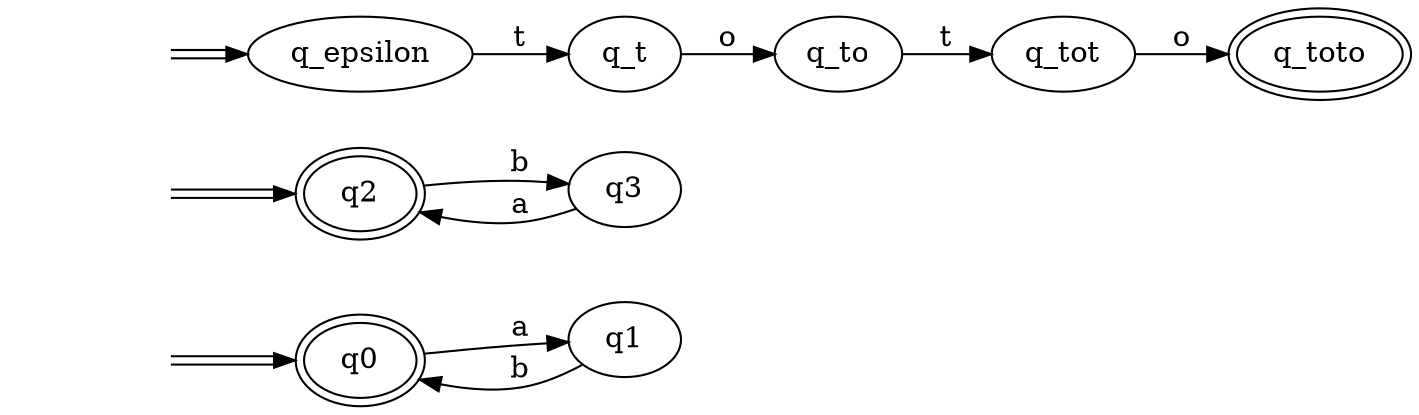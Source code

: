 digraph Automaton { 
  rankdir = LR
  0 [label="q0",peripheries=2];  1 [label="q1"];  2 [label="q2",peripheries=2];  3 [label="q3"];  4 [label="q_epsilon"];  5 [label="q_t"];  6 [label="q_to"];  7 [label="q_tot"];  8 [label="q_toto",peripheries=2];  start0 [style=invis]
  start0 -> 0[color="black:white:black"]
  start2 [style=invis]
  start2 -> 2[color="black:white:black"]
  start4 [style=invis]
  start4 -> 4[color="black:white:black"]
  0 -> 1 [label = "a" ]
  1 -> 0 [label = "b" ]
  2 -> 3 [label = "b" ]
  3 -> 2 [label = "a" ]
  4 -> 5 [label = "t" ]
  5 -> 6 [label = "o" ]
  6 -> 7 [label = "t" ]
  7 -> 8 [label = "o" ]
}

